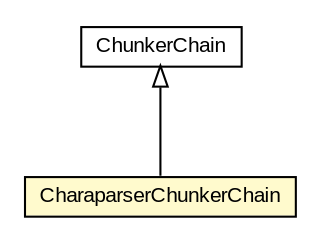#!/usr/local/bin/dot
#
# Class diagram 
# Generated by UMLGraph version R5_6-24-gf6e263 (http://www.umlgraph.org/)
#

digraph G {
	edge [fontname="arial",fontsize=10,labelfontname="arial",labelfontsize=10];
	node [fontname="arial",fontsize=10,shape=plaintext];
	nodesep=0.25;
	ranksep=0.5;
	// edu.arizona.biosemantics.semanticmarkup.ling.chunk.ChunkerChain
	c41490 [label=<<table title="edu.arizona.biosemantics.semanticmarkup.ling.chunk.ChunkerChain" border="0" cellborder="1" cellspacing="0" cellpadding="2" port="p" href="../ChunkerChain.html">
		<tr><td><table border="0" cellspacing="0" cellpadding="1">
<tr><td align="center" balign="center"> ChunkerChain </td></tr>
		</table></td></tr>
		</table>>, URL="../ChunkerChain.html", fontname="arial", fontcolor="black", fontsize=10.0];
	// edu.arizona.biosemantics.semanticmarkup.ling.chunk.lib.CharaparserChunkerChain
	c41495 [label=<<table title="edu.arizona.biosemantics.semanticmarkup.ling.chunk.lib.CharaparserChunkerChain" border="0" cellborder="1" cellspacing="0" cellpadding="2" port="p" bgcolor="lemonChiffon" href="./CharaparserChunkerChain.html">
		<tr><td><table border="0" cellspacing="0" cellpadding="1">
<tr><td align="center" balign="center"> CharaparserChunkerChain </td></tr>
		</table></td></tr>
		</table>>, URL="./CharaparserChunkerChain.html", fontname="arial", fontcolor="black", fontsize=10.0];
	//edu.arizona.biosemantics.semanticmarkup.ling.chunk.lib.CharaparserChunkerChain extends edu.arizona.biosemantics.semanticmarkup.ling.chunk.ChunkerChain
	c41490:p -> c41495:p [dir=back,arrowtail=empty];
}

